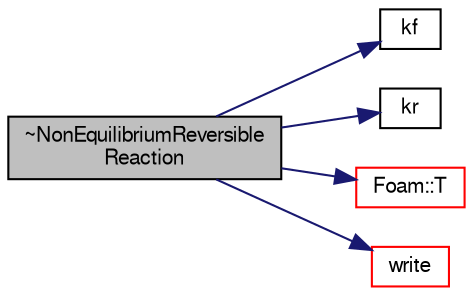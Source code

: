 digraph "~NonEquilibriumReversibleReaction"
{
  bgcolor="transparent";
  edge [fontname="FreeSans",fontsize="10",labelfontname="FreeSans",labelfontsize="10"];
  node [fontname="FreeSans",fontsize="10",shape=record];
  rankdir="LR";
  Node8 [label="~NonEquilibriumReversible\lReaction",height=0.2,width=0.4,color="black", fillcolor="grey75", style="filled", fontcolor="black"];
  Node8 -> Node9 [color="midnightblue",fontsize="10",style="solid",fontname="FreeSans"];
  Node9 [label="kf",height=0.2,width=0.4,color="black",URL="$a30326.html#ae5cd124c004fbe29669769d275a8b321",tooltip="Forward rate constant. "];
  Node8 -> Node10 [color="midnightblue",fontsize="10",style="solid",fontname="FreeSans"];
  Node10 [label="kr",height=0.2,width=0.4,color="black",URL="$a30326.html#a0ece0a68edcdda61344b7d5b1537e79c",tooltip="Reverse rate constant from the given formard rate constant. "];
  Node8 -> Node11 [color="midnightblue",fontsize="10",style="solid",fontname="FreeSans"];
  Node11 [label="Foam::T",height=0.2,width=0.4,color="red",URL="$a21124.html#ae57fda0abb14bb0944947c463c6e09d4"];
  Node8 -> Node16 [color="midnightblue",fontsize="10",style="solid",fontname="FreeSans"];
  Node16 [label="write",height=0.2,width=0.4,color="red",URL="$a30326.html#a293fdfec8bdfbd5c3913ab4c9f3454ff",tooltip="Write. "];
}
